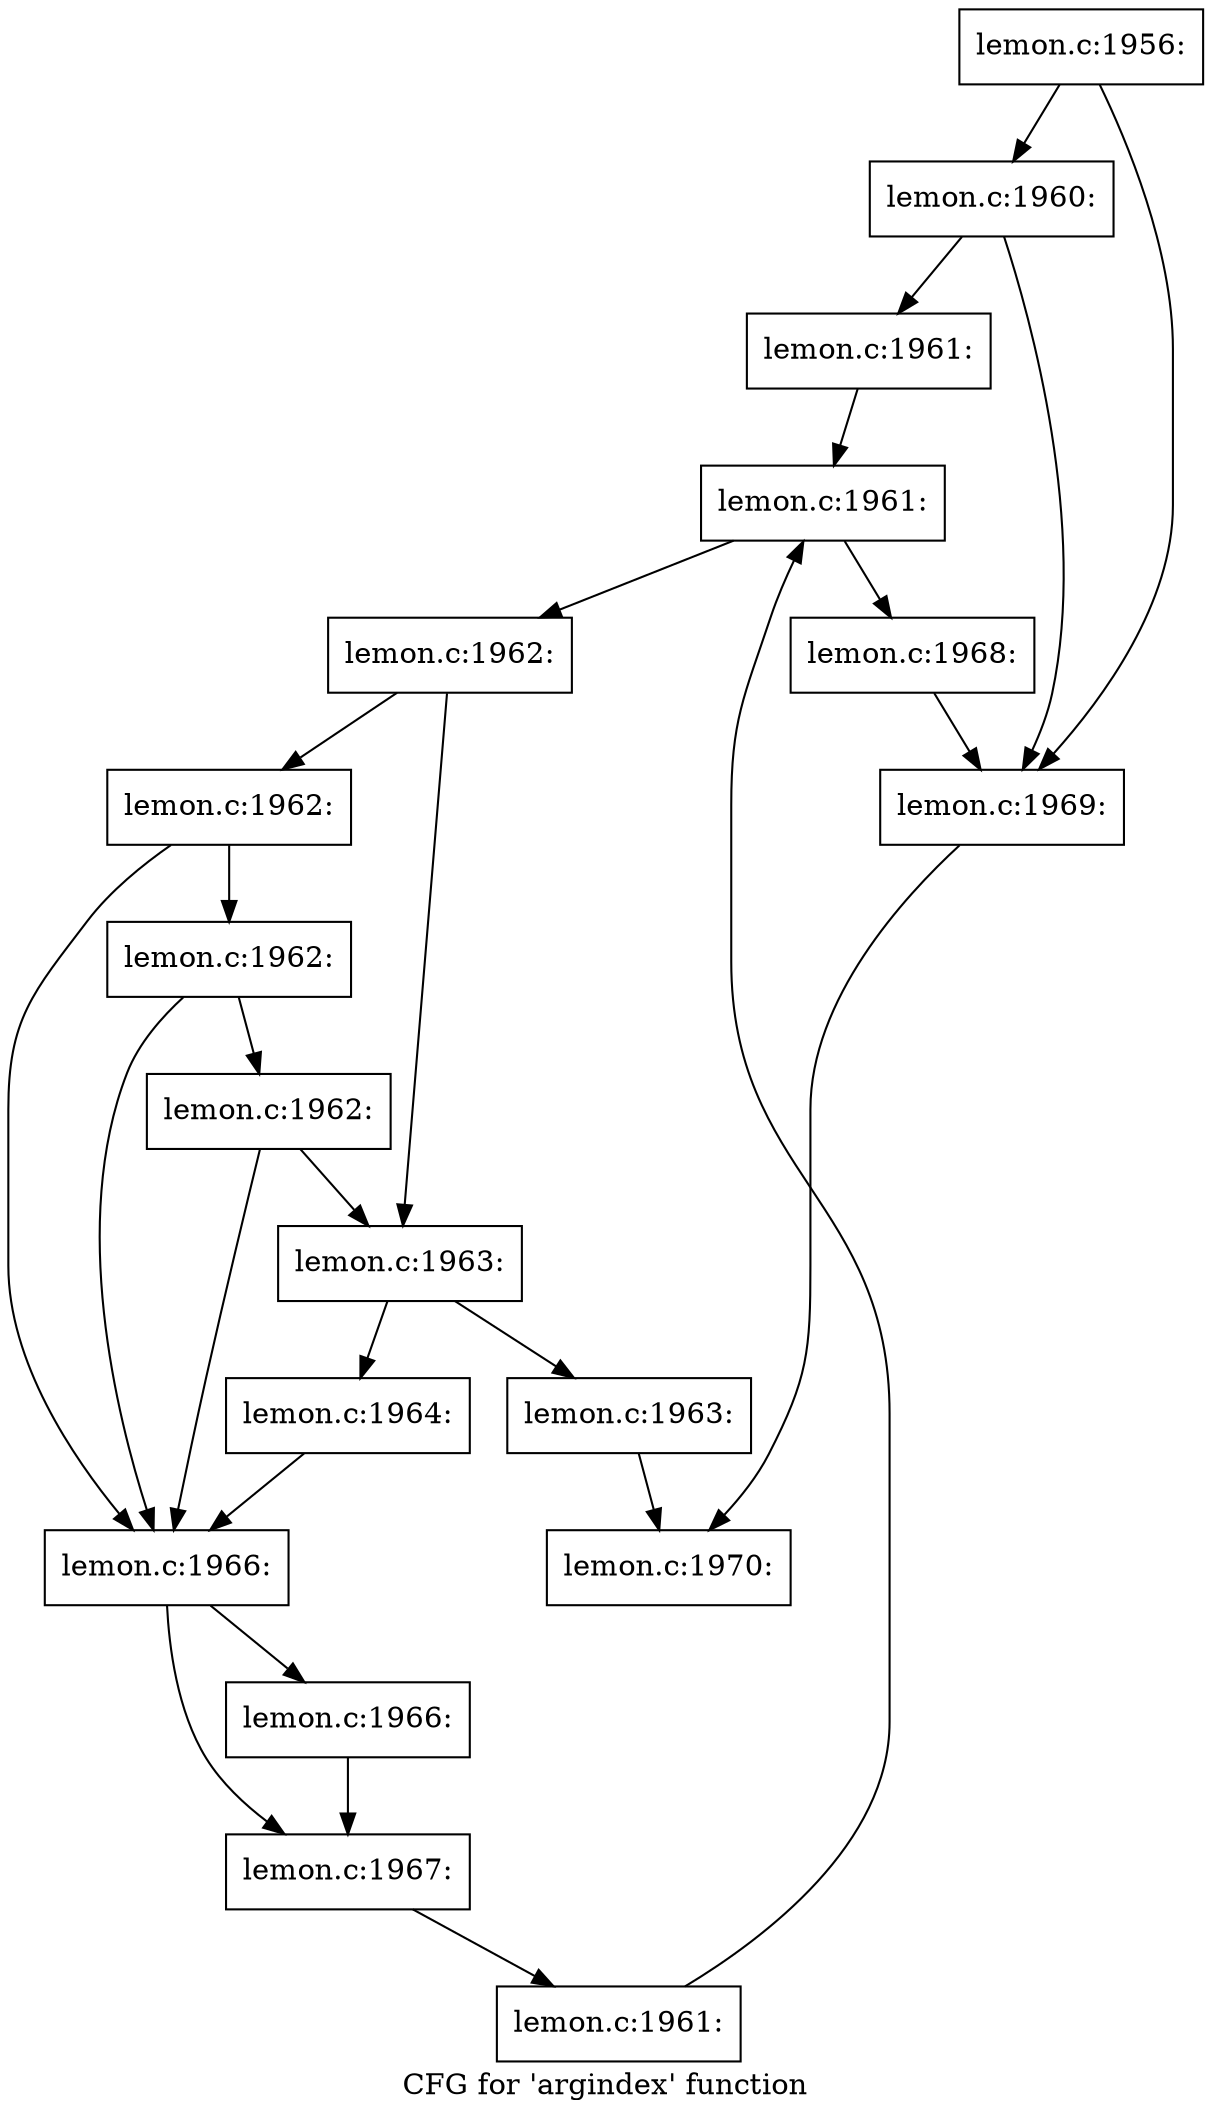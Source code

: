 digraph "CFG for 'argindex' function" {
	label="CFG for 'argindex' function";

	Node0x562565750290 [shape=record,label="{lemon.c:1956:}"];
	Node0x562565750290 -> Node0x5625657691e0;
	Node0x562565750290 -> Node0x562565769190;
	Node0x5625657691e0 [shape=record,label="{lemon.c:1960:}"];
	Node0x5625657691e0 -> Node0x562565769140;
	Node0x5625657691e0 -> Node0x562565769190;
	Node0x562565769140 [shape=record,label="{lemon.c:1961:}"];
	Node0x562565769140 -> Node0x562565769960;
	Node0x562565769960 [shape=record,label="{lemon.c:1961:}"];
	Node0x562565769960 -> Node0x562565769b10;
	Node0x562565769960 -> Node0x5625657697b0;
	Node0x562565769b10 [shape=record,label="{lemon.c:1962:}"];
	Node0x562565769b10 -> Node0x56256576a070;
	Node0x562565769b10 -> Node0x56256576a110;
	Node0x56256576a110 [shape=record,label="{lemon.c:1962:}"];
	Node0x56256576a110 -> Node0x56256576a0c0;
	Node0x56256576a110 -> Node0x56256576a3f0;
	Node0x56256576a3f0 [shape=record,label="{lemon.c:1962:}"];
	Node0x56256576a3f0 -> Node0x56256576a0c0;
	Node0x56256576a3f0 -> Node0x56256576a370;
	Node0x56256576a370 [shape=record,label="{lemon.c:1962:}"];
	Node0x56256576a370 -> Node0x56256576a0c0;
	Node0x56256576a370 -> Node0x56256576a070;
	Node0x56256576a070 [shape=record,label="{lemon.c:1963:}"];
	Node0x56256576a070 -> Node0x56256576b460;
	Node0x56256576a070 -> Node0x56256576b4b0;
	Node0x56256576b460 [shape=record,label="{lemon.c:1963:}"];
	Node0x56256576b460 -> Node0x562565765180;
	Node0x56256576b4b0 [shape=record,label="{lemon.c:1964:}"];
	Node0x56256576b4b0 -> Node0x56256576a0c0;
	Node0x56256576a0c0 [shape=record,label="{lemon.c:1966:}"];
	Node0x56256576a0c0 -> Node0x56256576bc60;
	Node0x56256576a0c0 -> Node0x56256576bcb0;
	Node0x56256576bc60 [shape=record,label="{lemon.c:1966:}"];
	Node0x56256576bc60 -> Node0x56256576bcb0;
	Node0x56256576bcb0 [shape=record,label="{lemon.c:1967:}"];
	Node0x56256576bcb0 -> Node0x562565769a80;
	Node0x562565769a80 [shape=record,label="{lemon.c:1961:}"];
	Node0x562565769a80 -> Node0x562565769960;
	Node0x5625657697b0 [shape=record,label="{lemon.c:1968:}"];
	Node0x5625657697b0 -> Node0x562565769190;
	Node0x562565769190 [shape=record,label="{lemon.c:1969:}"];
	Node0x562565769190 -> Node0x562565765180;
	Node0x562565765180 [shape=record,label="{lemon.c:1970:}"];
}
